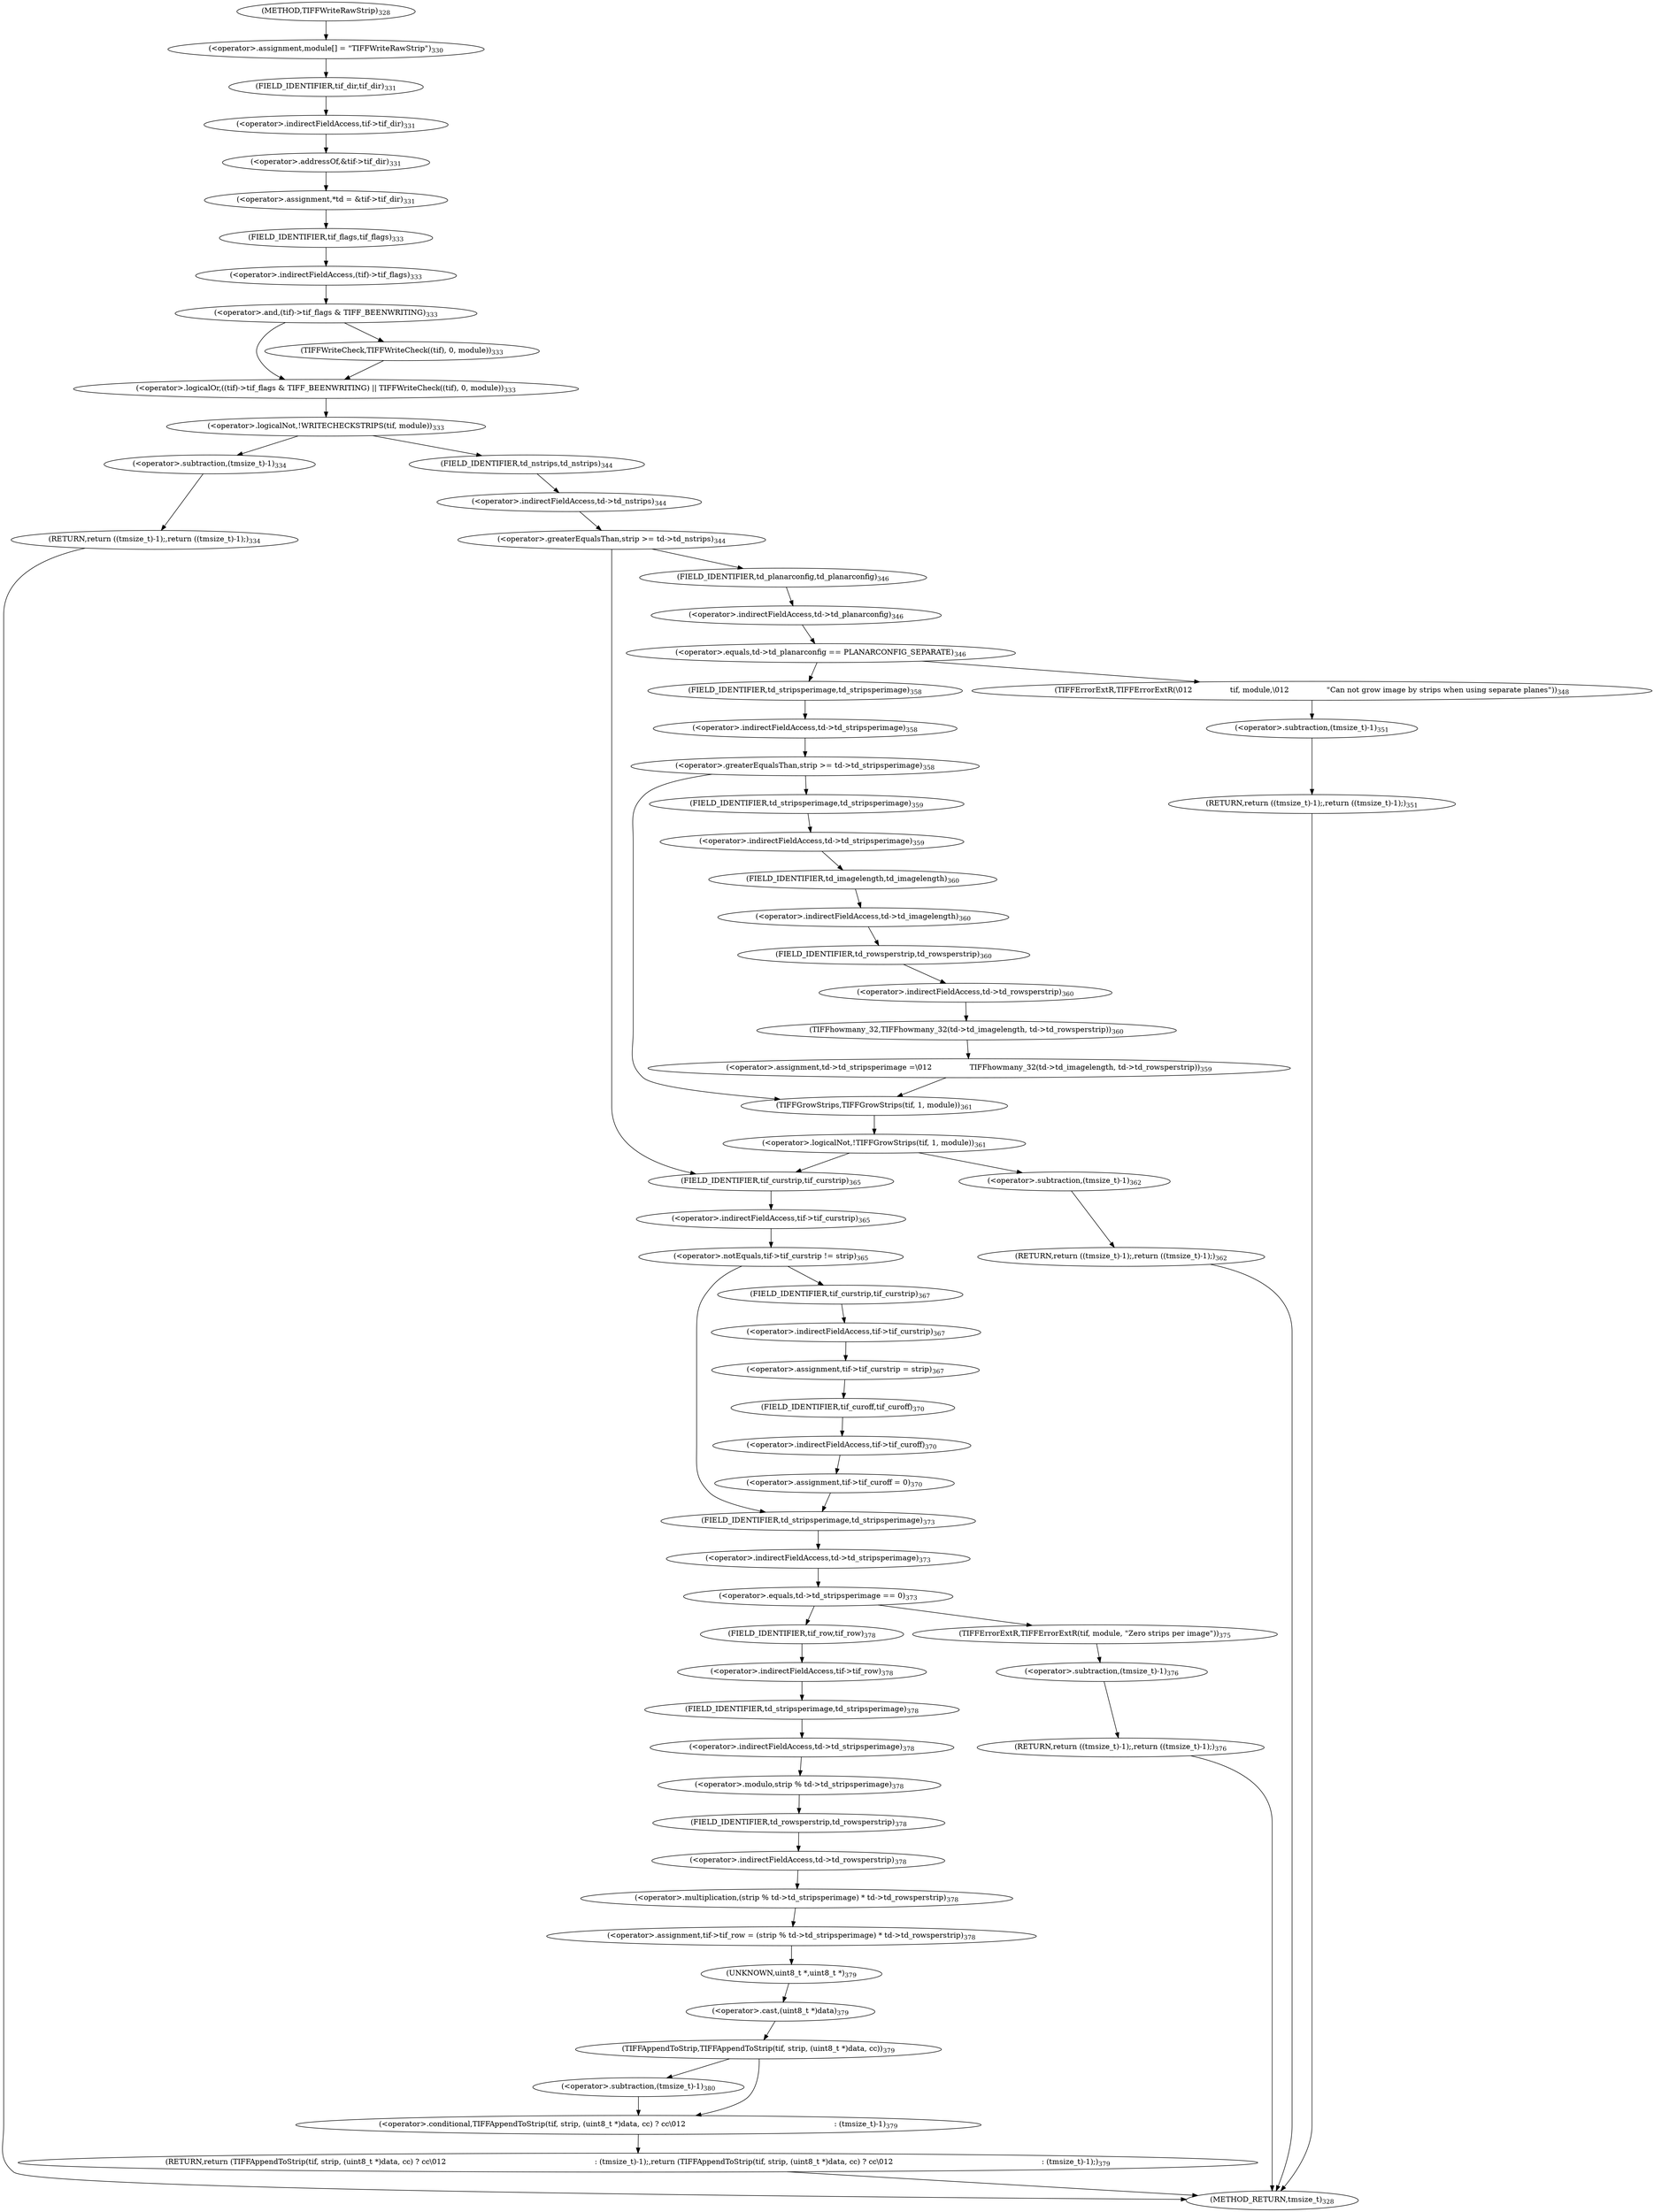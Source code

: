 digraph "TIFFWriteRawStrip" {  
"31170" [label = <(&lt;operator&gt;.assignment,module[] = &quot;TIFFWriteRawStrip&quot;)<SUB>330</SUB>> ]
"31174" [label = <(&lt;operator&gt;.assignment,*td = &amp;tif-&gt;tif_dir)<SUB>331</SUB>> ]
"31280" [label = <(&lt;operator&gt;.assignment,tif-&gt;tif_row = (strip % td-&gt;td_stripsperimage) * td-&gt;td_rowsperstrip)<SUB>378</SUB>> ]
"31293" [label = <(RETURN,return (TIFFAppendToStrip(tif, strip, (uint8_t *)data, cc) ? cc\012                                                               : (tmsize_t)-1);,return (TIFFAppendToStrip(tif, strip, (uint8_t *)data, cc) ? cc\012                                                               : (tmsize_t)-1);)<SUB>379</SUB>> ]
"31176" [label = <(&lt;operator&gt;.addressOf,&amp;tif-&gt;tif_dir)<SUB>331</SUB>> ]
"31181" [label = <(&lt;operator&gt;.logicalNot,!WRITECHECKSTRIPS(tif, module))<SUB>333</SUB>> ]
"31198" [label = <(&lt;operator&gt;.greaterEqualsThan,strip &gt;= td-&gt;td_nstrips)<SUB>344</SUB>> ]
"31249" [label = <(&lt;operator&gt;.notEquals,tif-&gt;tif_curstrip != strip)<SUB>365</SUB>> ]
"31266" [label = <(&lt;operator&gt;.equals,td-&gt;td_stripsperimage == 0)<SUB>373</SUB>> ]
"31281" [label = <(&lt;operator&gt;.indirectFieldAccess,tif-&gt;tif_row)<SUB>378</SUB>> ]
"31284" [label = <(&lt;operator&gt;.multiplication,(strip % td-&gt;td_stripsperimage) * td-&gt;td_rowsperstrip)<SUB>378</SUB>> ]
"31294" [label = <(&lt;operator&gt;.conditional,TIFFAppendToStrip(tif, strip, (uint8_t *)data, cc) ? cc\012                                                               : (tmsize_t)-1)<SUB>379</SUB>> ]
"31177" [label = <(&lt;operator&gt;.indirectFieldAccess,tif-&gt;tif_dir)<SUB>331</SUB>> ]
"31182" [label = <(&lt;operator&gt;.logicalOr,((tif)-&gt;tif_flags &amp; TIFF_BEENWRITING) || TIFFWriteCheck((tif), 0, module))<SUB>333</SUB>> ]
"31193" [label = <(RETURN,return ((tmsize_t)-1);,return ((tmsize_t)-1);)<SUB>334</SUB>> ]
"31200" [label = <(&lt;operator&gt;.indirectFieldAccess,td-&gt;td_nstrips)<SUB>344</SUB>> ]
"31250" [label = <(&lt;operator&gt;.indirectFieldAccess,tif-&gt;tif_curstrip)<SUB>365</SUB>> ]
"31255" [label = <(&lt;operator&gt;.assignment,tif-&gt;tif_curstrip = strip)<SUB>367</SUB>> ]
"31260" [label = <(&lt;operator&gt;.assignment,tif-&gt;tif_curoff = 0)<SUB>370</SUB>> ]
"31267" [label = <(&lt;operator&gt;.indirectFieldAccess,td-&gt;td_stripsperimage)<SUB>373</SUB>> ]
"31272" [label = <(TIFFErrorExtR,TIFFErrorExtR(tif, module, &quot;Zero strips per image&quot;))<SUB>375</SUB>> ]
"31276" [label = <(RETURN,return ((tmsize_t)-1);,return ((tmsize_t)-1);)<SUB>376</SUB>> ]
"31283" [label = <(FIELD_IDENTIFIER,tif_row,tif_row)<SUB>378</SUB>> ]
"31285" [label = <(&lt;operator&gt;.modulo,strip % td-&gt;td_stripsperimage)<SUB>378</SUB>> ]
"31290" [label = <(&lt;operator&gt;.indirectFieldAccess,td-&gt;td_rowsperstrip)<SUB>378</SUB>> ]
"31295" [label = <(TIFFAppendToStrip,TIFFAppendToStrip(tif, strip, (uint8_t *)data, cc))<SUB>379</SUB>> ]
"31303" [label = <(&lt;operator&gt;.subtraction,(tmsize_t)-1)<SUB>380</SUB>> ]
"31179" [label = <(FIELD_IDENTIFIER,tif_dir,tif_dir)<SUB>331</SUB>> ]
"31183" [label = <(&lt;operator&gt;.and,(tif)-&gt;tif_flags &amp; TIFF_BEENWRITING)<SUB>333</SUB>> ]
"31188" [label = <(TIFFWriteCheck,TIFFWriteCheck((tif), 0, module))<SUB>333</SUB>> ]
"31194" [label = <(&lt;operator&gt;.subtraction,(tmsize_t)-1)<SUB>334</SUB>> ]
"31202" [label = <(FIELD_IDENTIFIER,td_nstrips,td_nstrips)<SUB>344</SUB>> ]
"31205" [label = <(&lt;operator&gt;.equals,td-&gt;td_planarconfig == PLANARCONFIG_SEPARATE)<SUB>346</SUB>> ]
"31220" [label = <(&lt;operator&gt;.greaterEqualsThan,strip &gt;= td-&gt;td_stripsperimage)<SUB>358</SUB>> ]
"31238" [label = <(&lt;operator&gt;.logicalNot,!TIFFGrowStrips(tif, 1, module))<SUB>361</SUB>> ]
"31252" [label = <(FIELD_IDENTIFIER,tif_curstrip,tif_curstrip)<SUB>365</SUB>> ]
"31256" [label = <(&lt;operator&gt;.indirectFieldAccess,tif-&gt;tif_curstrip)<SUB>367</SUB>> ]
"31261" [label = <(&lt;operator&gt;.indirectFieldAccess,tif-&gt;tif_curoff)<SUB>370</SUB>> ]
"31269" [label = <(FIELD_IDENTIFIER,td_stripsperimage,td_stripsperimage)<SUB>373</SUB>> ]
"31277" [label = <(&lt;operator&gt;.subtraction,(tmsize_t)-1)<SUB>376</SUB>> ]
"31287" [label = <(&lt;operator&gt;.indirectFieldAccess,td-&gt;td_stripsperimage)<SUB>378</SUB>> ]
"31292" [label = <(FIELD_IDENTIFIER,td_rowsperstrip,td_rowsperstrip)<SUB>378</SUB>> ]
"31298" [label = <(&lt;operator&gt;.cast,(uint8_t *)data)<SUB>379</SUB>> ]
"31184" [label = <(&lt;operator&gt;.indirectFieldAccess,(tif)-&gt;tif_flags)<SUB>333</SUB>> ]
"31206" [label = <(&lt;operator&gt;.indirectFieldAccess,td-&gt;td_planarconfig)<SUB>346</SUB>> ]
"31211" [label = <(TIFFErrorExtR,TIFFErrorExtR(\012                tif, module,\012                &quot;Can not grow image by strips when using separate planes&quot;))<SUB>348</SUB>> ]
"31215" [label = <(RETURN,return ((tmsize_t)-1);,return ((tmsize_t)-1);)<SUB>351</SUB>> ]
"31222" [label = <(&lt;operator&gt;.indirectFieldAccess,td-&gt;td_stripsperimage)<SUB>358</SUB>> ]
"31226" [label = <(&lt;operator&gt;.assignment,td-&gt;td_stripsperimage =\012                TIFFhowmany_32(td-&gt;td_imagelength, td-&gt;td_rowsperstrip))<SUB>359</SUB>> ]
"31239" [label = <(TIFFGrowStrips,TIFFGrowStrips(tif, 1, module))<SUB>361</SUB>> ]
"31244" [label = <(RETURN,return ((tmsize_t)-1);,return ((tmsize_t)-1);)<SUB>362</SUB>> ]
"31258" [label = <(FIELD_IDENTIFIER,tif_curstrip,tif_curstrip)<SUB>367</SUB>> ]
"31263" [label = <(FIELD_IDENTIFIER,tif_curoff,tif_curoff)<SUB>370</SUB>> ]
"31289" [label = <(FIELD_IDENTIFIER,td_stripsperimage,td_stripsperimage)<SUB>378</SUB>> ]
"31299" [label = <(UNKNOWN,uint8_t *,uint8_t *)<SUB>379</SUB>> ]
"31186" [label = <(FIELD_IDENTIFIER,tif_flags,tif_flags)<SUB>333</SUB>> ]
"31208" [label = <(FIELD_IDENTIFIER,td_planarconfig,td_planarconfig)<SUB>346</SUB>> ]
"31216" [label = <(&lt;operator&gt;.subtraction,(tmsize_t)-1)<SUB>351</SUB>> ]
"31224" [label = <(FIELD_IDENTIFIER,td_stripsperimage,td_stripsperimage)<SUB>358</SUB>> ]
"31227" [label = <(&lt;operator&gt;.indirectFieldAccess,td-&gt;td_stripsperimage)<SUB>359</SUB>> ]
"31230" [label = <(TIFFhowmany_32,TIFFhowmany_32(td-&gt;td_imagelength, td-&gt;td_rowsperstrip))<SUB>360</SUB>> ]
"31245" [label = <(&lt;operator&gt;.subtraction,(tmsize_t)-1)<SUB>362</SUB>> ]
"31229" [label = <(FIELD_IDENTIFIER,td_stripsperimage,td_stripsperimage)<SUB>359</SUB>> ]
"31231" [label = <(&lt;operator&gt;.indirectFieldAccess,td-&gt;td_imagelength)<SUB>360</SUB>> ]
"31234" [label = <(&lt;operator&gt;.indirectFieldAccess,td-&gt;td_rowsperstrip)<SUB>360</SUB>> ]
"31233" [label = <(FIELD_IDENTIFIER,td_imagelength,td_imagelength)<SUB>360</SUB>> ]
"31236" [label = <(FIELD_IDENTIFIER,td_rowsperstrip,td_rowsperstrip)<SUB>360</SUB>> ]
"31163" [label = <(METHOD,TIFFWriteRawStrip)<SUB>328</SUB>> ]
"31306" [label = <(METHOD_RETURN,tmsize_t)<SUB>328</SUB>> ]
  "31170" -> "31179" 
  "31174" -> "31186" 
  "31280" -> "31299" 
  "31293" -> "31306" 
  "31176" -> "31174" 
  "31181" -> "31194" 
  "31181" -> "31202" 
  "31198" -> "31208" 
  "31198" -> "31252" 
  "31249" -> "31258" 
  "31249" -> "31269" 
  "31266" -> "31272" 
  "31266" -> "31283" 
  "31281" -> "31289" 
  "31284" -> "31280" 
  "31294" -> "31293" 
  "31177" -> "31176" 
  "31182" -> "31181" 
  "31193" -> "31306" 
  "31200" -> "31198" 
  "31250" -> "31249" 
  "31255" -> "31263" 
  "31260" -> "31269" 
  "31267" -> "31266" 
  "31272" -> "31277" 
  "31276" -> "31306" 
  "31283" -> "31281" 
  "31285" -> "31292" 
  "31290" -> "31284" 
  "31295" -> "31294" 
  "31295" -> "31303" 
  "31303" -> "31294" 
  "31179" -> "31177" 
  "31183" -> "31182" 
  "31183" -> "31188" 
  "31188" -> "31182" 
  "31194" -> "31193" 
  "31202" -> "31200" 
  "31205" -> "31211" 
  "31205" -> "31224" 
  "31220" -> "31229" 
  "31220" -> "31239" 
  "31238" -> "31245" 
  "31238" -> "31252" 
  "31252" -> "31250" 
  "31256" -> "31255" 
  "31261" -> "31260" 
  "31269" -> "31267" 
  "31277" -> "31276" 
  "31287" -> "31285" 
  "31292" -> "31290" 
  "31298" -> "31295" 
  "31184" -> "31183" 
  "31206" -> "31205" 
  "31211" -> "31216" 
  "31215" -> "31306" 
  "31222" -> "31220" 
  "31226" -> "31239" 
  "31239" -> "31238" 
  "31244" -> "31306" 
  "31258" -> "31256" 
  "31263" -> "31261" 
  "31289" -> "31287" 
  "31299" -> "31298" 
  "31186" -> "31184" 
  "31208" -> "31206" 
  "31216" -> "31215" 
  "31224" -> "31222" 
  "31227" -> "31233" 
  "31230" -> "31226" 
  "31245" -> "31244" 
  "31229" -> "31227" 
  "31231" -> "31236" 
  "31234" -> "31230" 
  "31233" -> "31231" 
  "31236" -> "31234" 
  "31163" -> "31170" 
}

